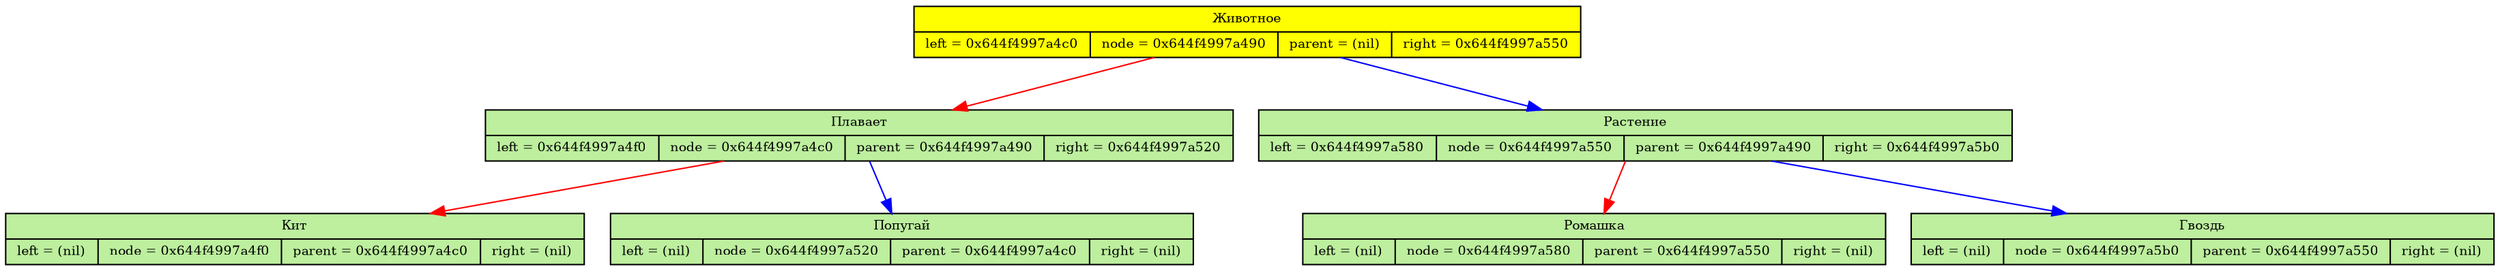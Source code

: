 digraph
{
	node[fontsize=9]

	node_0x644f4997a490 [shape=record, label = "{Животное| {left = 0x644f4997a4c0 | node = 0x644f4997a490 | parent = (nil) | right = 0x644f4997a550}}" style="filled",fillcolor="yellow"]

	node_0x644f4997a4c0 [shape=record, label = "{Плавает| {left = 0x644f4997a4f0 | node = 0x644f4997a4c0 | parent = 0x644f4997a490 | right = 0x644f4997a520}}" style="filled",fillcolor="#BDEF9E"]

	edge[color="red",fontsize=12]
	node_0x644f4997a490 -> node_0x644f4997a4c0

	node_0x644f4997a4f0 [shape=record, label = "{Кит| {left = (nil) | node = 0x644f4997a4f0 | parent = 0x644f4997a4c0 | right = (nil)}}" style="filled",fillcolor="#BDEF9E"]

	edge[color="red",fontsize=12]
	node_0x644f4997a4c0 -> node_0x644f4997a4f0

	node_0x644f4997a520 [shape=record, label = "{Попугай| {left = (nil) | node = 0x644f4997a520 | parent = 0x644f4997a4c0 | right = (nil)}}" style="filled",fillcolor="#BDEF9E"]

	edge[color="blue",fontsize=12]
	node_0x644f4997a4c0 -> node_0x644f4997a520

	node_0x644f4997a550 [shape=record, label = "{Растение| {left = 0x644f4997a580 | node = 0x644f4997a550 | parent = 0x644f4997a490 | right = 0x644f4997a5b0}}" style="filled",fillcolor="#BDEF9E"]

	edge[color="blue",fontsize=12]
	node_0x644f4997a490 -> node_0x644f4997a550

	node_0x644f4997a580 [shape=record, label = "{Ромашка| {left = (nil) | node = 0x644f4997a580 | parent = 0x644f4997a550 | right = (nil)}}" style="filled",fillcolor="#BDEF9E"]

	edge[color="red",fontsize=12]
	node_0x644f4997a550 -> node_0x644f4997a580

	node_0x644f4997a5b0 [shape=record, label = "{Гвоздь| {left = (nil) | node = 0x644f4997a5b0 | parent = 0x644f4997a550 | right = (nil)}}" style="filled",fillcolor="#BDEF9E"]

	edge[color="blue",fontsize=12]
	node_0x644f4997a550 -> node_0x644f4997a5b0

	}